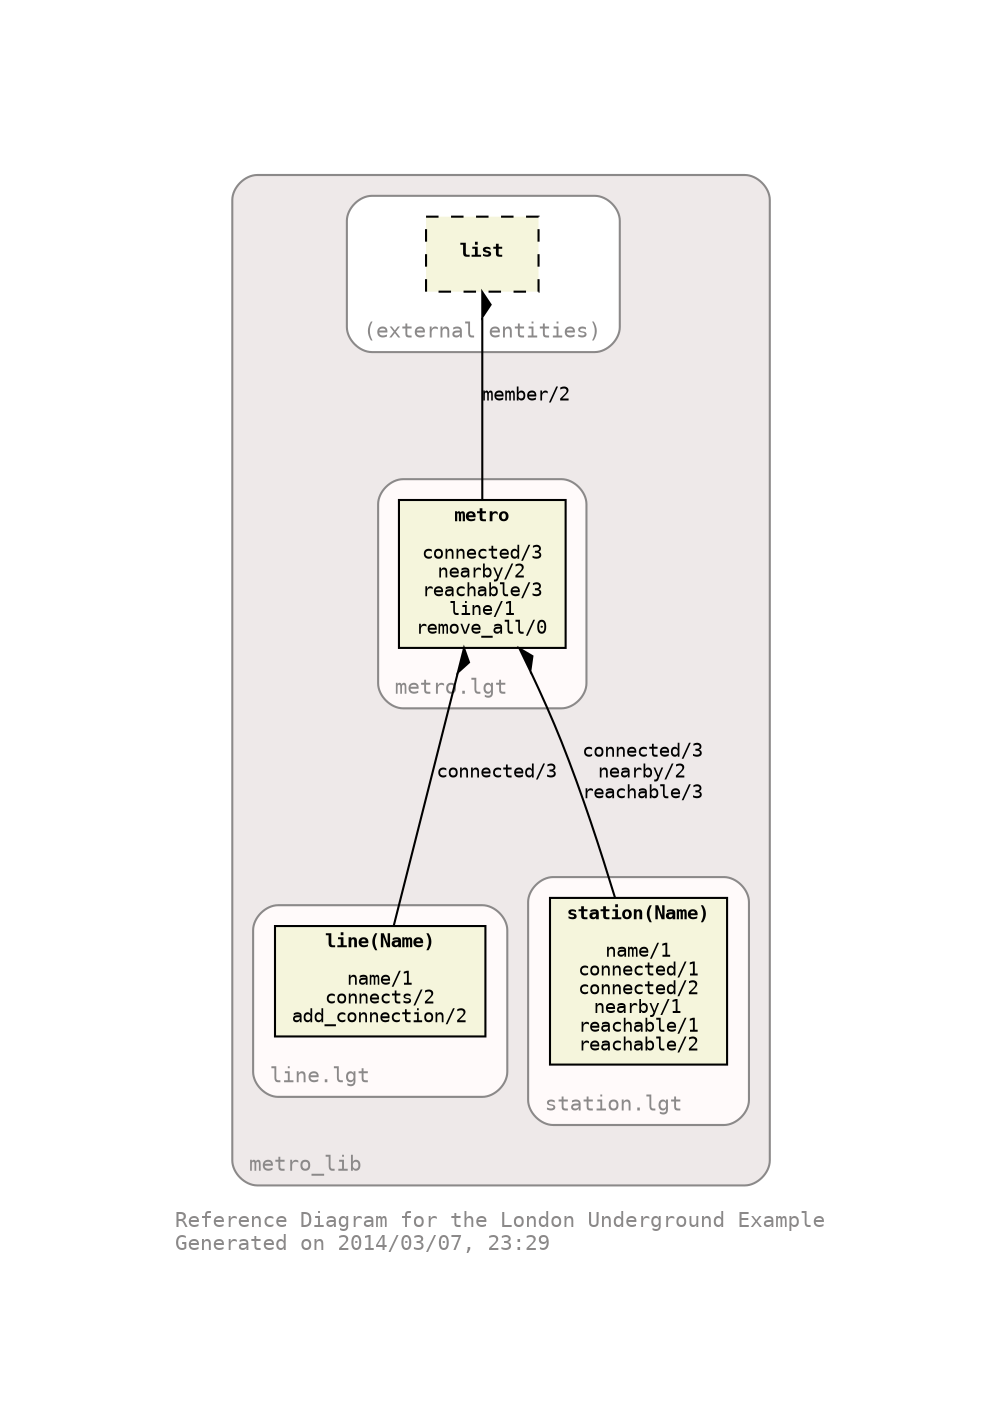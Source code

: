 digraph metro_lib {
rankdir="BT"
ranksep="1.25"
compound="true"
splines="true"
pack="true"
clusterrank="local"
labeljust="l"
margin="1.0"
fontname="Courier"
fontsize="10"
fontcolor="snow4"
pencolor="snow4"
node [shape="ellipse",style="filled",fillcolor="white",fontname="Courier",fontsize="9"]
edge [fontname="Courier",fontsize="9"]
label="Reference Diagram for the London Underground Example\lGenerated on 2014/03/07, 23:29\l"

subgraph "cluster_library_metro_lib" {
tooltip="/Users/sergioc/Documents/workspaces/heal/jpc_examples/src/main/resources/org/jpc/examples/metro/"
bgcolor="snow2"
style="rounded"
margin="10"
label="metro_lib"
subgraph "cluster_file_/Users/sergioc/Documents/workspaces/heal/jpc_examples/src/main/resources/org/jpc/examples/metro/generate_docs.lgt" {
tooltip="/Users/sergioc/Documents/workspaces/heal/jpc_examples/src/main/resources/org/jpc/examples/metro/generate_docs.lgt"
bgcolor="snow"
style="rounded"
margin="10"
label="generate_docs.lgt"
}

subgraph "cluster_file_/Users/sergioc/Documents/workspaces/heal/jpc_examples/src/main/resources/org/jpc/examples/metro/metro.lgt" {
tooltip="/Users/sergioc/Documents/workspaces/heal/jpc_examples/src/main/resources/org/jpc/examples/metro/metro.lgt"
bgcolor="snow"
style="rounded"
margin="10"
label="metro.lgt"
"metro" [shape="box",tooltip="prototype",style="filled",fillcolor="beige",label=<<B>metro</B><BR/> <BR/><![CDATA[connected/3]]><BR/><![CDATA[nearby/2]]><BR/><![CDATA[reachable/3]]><BR/><![CDATA[line/1]]><BR/><![CDATA[remove_all/0]]><BR/>>]
}

subgraph "cluster_file_/Users/sergioc/Documents/workspaces/heal/jpc_examples/src/main/resources/org/jpc/examples/metro/station.lgt" {
tooltip="/Users/sergioc/Documents/workspaces/heal/jpc_examples/src/main/resources/org/jpc/examples/metro/station.lgt"
bgcolor="snow"
style="rounded"
margin="10"
label="station.lgt"
"station(Name)" [shape="box",tooltip="prototype",style="filled",fillcolor="beige",label=<<B>station(Name)</B><BR/> <BR/><![CDATA[name/1]]><BR/><![CDATA[connected/1]]><BR/><![CDATA[connected/2]]><BR/><![CDATA[nearby/1]]><BR/><![CDATA[reachable/1]]><BR/><![CDATA[reachable/2]]><BR/>>]
}

subgraph "cluster_file_/Users/sergioc/Documents/workspaces/heal/jpc_examples/src/main/resources/org/jpc/examples/metro/line.lgt" {
tooltip="/Users/sergioc/Documents/workspaces/heal/jpc_examples/src/main/resources/org/jpc/examples/metro/line.lgt"
bgcolor="snow"
style="rounded"
margin="10"
label="line.lgt"
"line(Name)" [shape="box",tooltip="prototype",style="filled",fillcolor="beige",label=<<B>line(Name)</B><BR/> <BR/><![CDATA[name/1]]><BR/><![CDATA[connects/2]]><BR/><![CDATA[add_connection/2]]><BR/>>]
}

subgraph "cluster_file_/Users/sergioc/Documents/workspaces/heal/jpc_examples/src/main/resources/org/jpc/examples/metro/generate_diagrams.lgt" {
tooltip="/Users/sergioc/Documents/workspaces/heal/jpc_examples/src/main/resources/org/jpc/examples/metro/generate_diagrams.lgt"
bgcolor="snow"
style="rounded"
margin="10"
label="generate_diagrams.lgt"
}

subgraph "cluster_file_/Users/sergioc/Documents/workspaces/heal/jpc_examples/src/main/resources/org/jpc/examples/metro/load_all.lgt" {
tooltip="/Users/sergioc/Documents/workspaces/heal/jpc_examples/src/main/resources/org/jpc/examples/metro/load_all.lgt"
bgcolor="snow"
style="rounded"
margin="10"
label="load_all.lgt"
}

subgraph "cluster_other" {
tooltip="(external entities)"
bgcolor="white"
style="rounded"
margin="10"
label="(external entities)"
"list" [shape="box",tooltip="prototype",style="filled,dashed",fillcolor="beige",label=<<B>list</B>>]
}

"metro" -> "list" [arrowhead="rdiamond",tooltip="calls",label=<<![CDATA[member/2]]><BR/>>]
"station(Name)" -> "metro" [arrowhead="rdiamond",tooltip="calls",label=<<![CDATA[connected/3]]><BR/><![CDATA[nearby/2]]><BR/><![CDATA[reachable/3]]><BR/>>]
"line(Name)" -> "metro" [arrowhead="rdiamond",tooltip="calls",label=<<![CDATA[connected/3]]><BR/>>]
}

}
